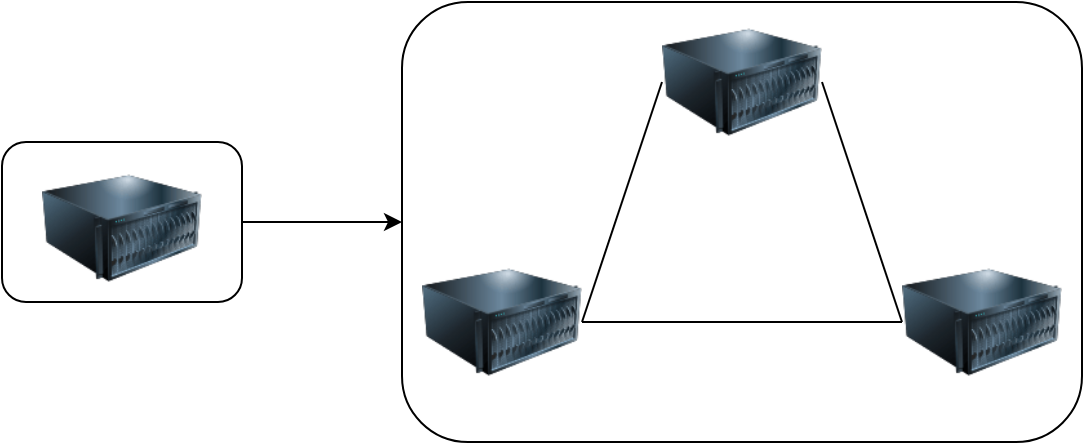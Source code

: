 <mxfile version="12.5.3" type="device"><diagram id="eSdrezFReLvGvT69AUhG" name="第 1 页"><mxGraphModel dx="1106" dy="892" grid="1" gridSize="10" guides="1" tooltips="1" connect="1" arrows="1" fold="1" page="1" pageScale="1" pageWidth="827" pageHeight="1169" math="0" shadow="0"><root><mxCell id="0"/><mxCell id="1" parent="0"/><mxCell id="58sgl3lGy6OzuB2kmV3f-12" style="edgeStyle=orthogonalEdgeStyle;rounded=0;orthogonalLoop=1;jettySize=auto;html=1;" edge="1" parent="1" source="58sgl3lGy6OzuB2kmV3f-11" target="58sgl3lGy6OzuB2kmV3f-10"><mxGeometry relative="1" as="geometry"/></mxCell><mxCell id="58sgl3lGy6OzuB2kmV3f-11" value="" style="rounded=1;whiteSpace=wrap;html=1;" vertex="1" parent="1"><mxGeometry x="110" y="190" width="120" height="80" as="geometry"/></mxCell><mxCell id="58sgl3lGy6OzuB2kmV3f-10" value="" style="rounded=1;whiteSpace=wrap;html=1;" vertex="1" parent="1"><mxGeometry x="310" y="120" width="340" height="220" as="geometry"/></mxCell><mxCell id="58sgl3lGy6OzuB2kmV3f-1" value="" style="image;html=1;labelBackgroundColor=#ffffff;image=img/lib/clip_art/computers/Server_128x128.png" vertex="1" parent="1"><mxGeometry x="130" y="193" width="80" height="80" as="geometry"/></mxCell><mxCell id="58sgl3lGy6OzuB2kmV3f-2" value="" style="image;html=1;labelBackgroundColor=#ffffff;image=img/lib/clip_art/computers/Server_128x128.png" vertex="1" parent="1"><mxGeometry x="440" y="120" width="80" height="80" as="geometry"/></mxCell><mxCell id="58sgl3lGy6OzuB2kmV3f-3" value="" style="image;html=1;labelBackgroundColor=#ffffff;image=img/lib/clip_art/computers/Server_128x128.png" vertex="1" parent="1"><mxGeometry x="320" y="240" width="80" height="80" as="geometry"/></mxCell><mxCell id="58sgl3lGy6OzuB2kmV3f-4" value="" style="image;html=1;labelBackgroundColor=#ffffff;image=img/lib/clip_art/computers/Server_128x128.png" vertex="1" parent="1"><mxGeometry x="560" y="240" width="80" height="80" as="geometry"/></mxCell><mxCell id="58sgl3lGy6OzuB2kmV3f-7" value="" style="endArrow=none;html=1;exitX=0;exitY=0.5;exitDx=0;exitDy=0;" edge="1" parent="1" source="58sgl3lGy6OzuB2kmV3f-2"><mxGeometry width="50" height="50" relative="1" as="geometry"><mxPoint x="270" y="480" as="sourcePoint"/><mxPoint x="400" y="280" as="targetPoint"/></mxGeometry></mxCell><mxCell id="58sgl3lGy6OzuB2kmV3f-8" value="" style="endArrow=none;html=1;exitX=1;exitY=0.5;exitDx=0;exitDy=0;entryX=0;entryY=0.5;entryDx=0;entryDy=0;" edge="1" parent="1" source="58sgl3lGy6OzuB2kmV3f-3" target="58sgl3lGy6OzuB2kmV3f-4"><mxGeometry width="50" height="50" relative="1" as="geometry"><mxPoint x="470" y="470" as="sourcePoint"/><mxPoint x="520" y="420" as="targetPoint"/></mxGeometry></mxCell><mxCell id="58sgl3lGy6OzuB2kmV3f-9" value="" style="endArrow=none;html=1;entryX=1;entryY=0.5;entryDx=0;entryDy=0;exitX=0;exitY=0.5;exitDx=0;exitDy=0;" edge="1" parent="1" source="58sgl3lGy6OzuB2kmV3f-4" target="58sgl3lGy6OzuB2kmV3f-2"><mxGeometry width="50" height="50" relative="1" as="geometry"><mxPoint x="430" y="470" as="sourcePoint"/><mxPoint x="480" y="420" as="targetPoint"/></mxGeometry></mxCell></root></mxGraphModel></diagram></mxfile>